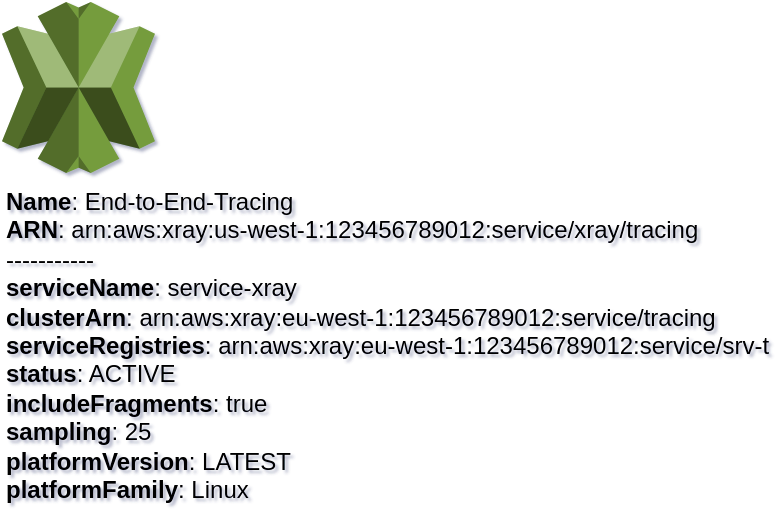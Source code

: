 <mxfile type="MultiCloud">
	<diagram id="diagram_1" name="AWS components">
		<mxGraphModel dx="1015" dy="661" grid="1" gridSize="10" guides="1" tooltips="1" connect="1" arrows="1" fold="1" page="1" pageScale="1" pageWidth="850" pageHeight="1100" math="0" shadow="1">
			<root>
				<mxCell id="0"/>
				<mxCell id="1" parent="0"/>
				<mxCell id="vertex:xray:arn:aws:xray:us-west-1:123456789012:service/xray/tracing" value="&lt;b&gt;Name&lt;/b&gt;: End-to-End-Tracing&lt;BR&gt;&lt;b&gt;ARN&lt;/b&gt;: arn:aws:xray:us-west-1:123456789012:service/xray/tracing&lt;BR&gt;-----------&lt;BR&gt;&lt;b&gt;serviceName&lt;/b&gt;: service-xray&lt;BR&gt;&lt;b&gt;clusterArn&lt;/b&gt;: arn:aws:xray:eu-west-1:123456789012:service/tracing&lt;BR&gt;&lt;b&gt;serviceRegistries&lt;/b&gt;: arn:aws:xray:eu-west-1:123456789012:service/srv-t&lt;BR&gt;&lt;b&gt;status&lt;/b&gt;: ACTIVE&lt;BR&gt;&lt;b&gt;includeFragments&lt;/b&gt;: true&lt;BR&gt;&lt;b&gt;sampling&lt;/b&gt;: 25&lt;BR&gt;&lt;b&gt;platformVersion&lt;/b&gt;: LATEST&lt;BR&gt;&lt;b&gt;platformFamily&lt;/b&gt;: Linux" style="outlineConnect=0;dashed=0;verticalLabelPosition=bottom;verticalAlign=top;align=left;html=1;shape=mxgraph.aws3.x_ray;fillColor=#759C3E;gradientColor=none;" parent="1" vertex="1">
					<mxGeometry width="76.5" height="85.5" as="geometry"/>
				</mxCell>
			</root>
		</mxGraphModel>
	</diagram>
</mxfile>